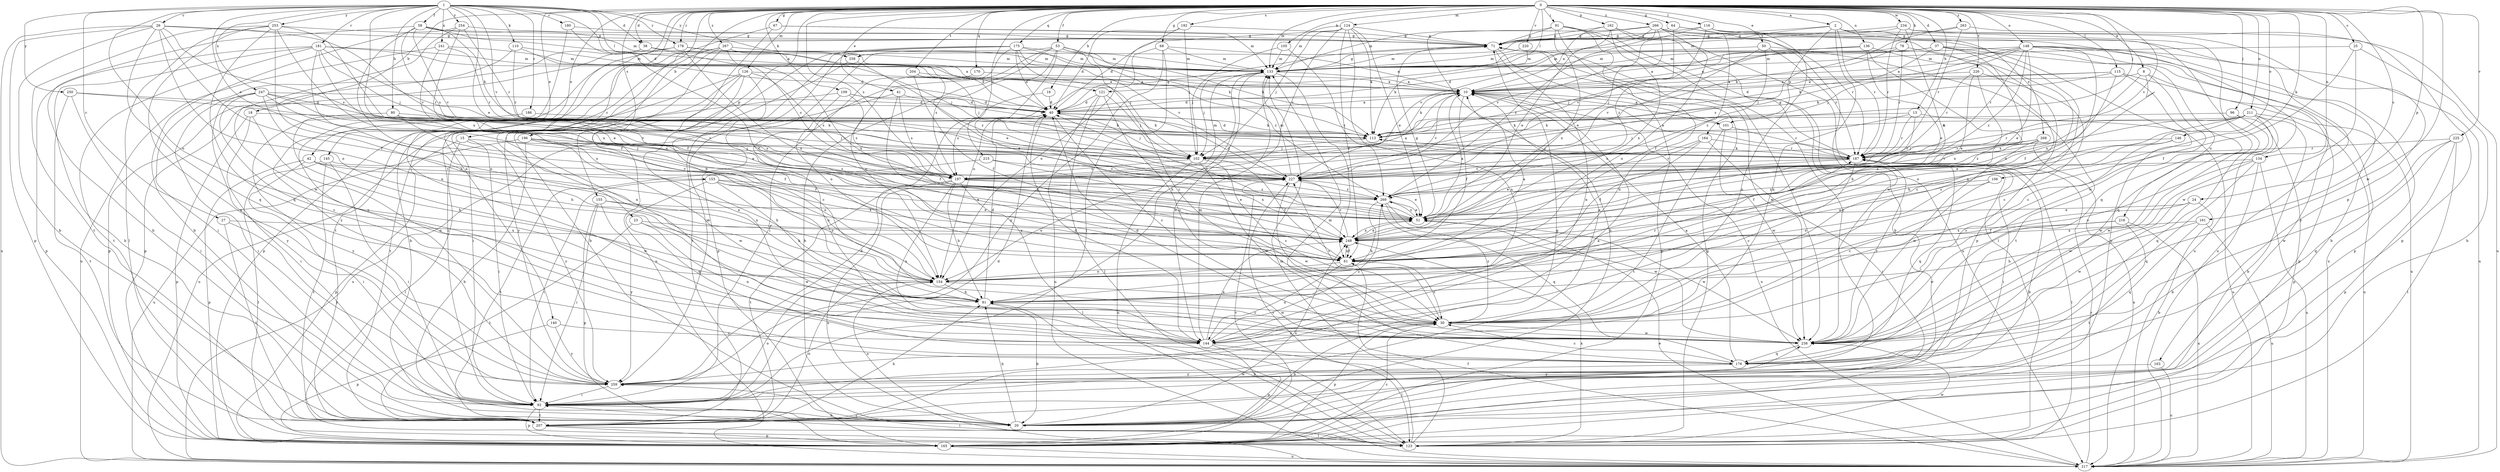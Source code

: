 strict digraph  {
0;
1;
2;
8;
10;
13;
15;
16;
18;
20;
23;
24;
25;
26;
27;
30;
37;
38;
40;
41;
42;
50;
51;
53;
58;
61;
64;
67;
68;
71;
78;
80;
81;
91;
92;
96;
101;
102;
105;
106;
109;
110;
113;
115;
116;
121;
123;
124;
126;
133;
134;
136;
140;
144;
145;
146;
148;
153;
154;
155;
161;
162;
163;
164;
165;
170;
175;
176;
178;
180;
181;
186;
187;
192;
196;
197;
204;
207;
211;
215;
216;
217;
220;
225;
226;
227;
234;
238;
241;
247;
248;
250;
253;
254;
258;
259;
263;
266;
267;
268;
269;
0 -> 2  [label=a];
0 -> 8  [label=a];
0 -> 13  [label=b];
0 -> 15  [label=b];
0 -> 16  [label=b];
0 -> 18  [label=b];
0 -> 23  [label=c];
0 -> 24  [label=c];
0 -> 25  [label=c];
0 -> 37  [label=d];
0 -> 38  [label=d];
0 -> 41  [label=e];
0 -> 42  [label=e];
0 -> 50  [label=e];
0 -> 53  [label=f];
0 -> 64  [label=g];
0 -> 67  [label=g];
0 -> 68  [label=g];
0 -> 78  [label=h];
0 -> 91  [label=i];
0 -> 96  [label=j];
0 -> 101  [label=j];
0 -> 105  [label=k];
0 -> 106  [label=k];
0 -> 109  [label=k];
0 -> 115  [label=l];
0 -> 116  [label=l];
0 -> 121  [label=l];
0 -> 124  [label=m];
0 -> 126  [label=m];
0 -> 133  [label=m];
0 -> 134  [label=n];
0 -> 136  [label=n];
0 -> 140  [label=n];
0 -> 144  [label=n];
0 -> 145  [label=o];
0 -> 146  [label=o];
0 -> 148  [label=o];
0 -> 155  [label=p];
0 -> 161  [label=p];
0 -> 162  [label=p];
0 -> 170  [label=q];
0 -> 175  [label=q];
0 -> 178  [label=r];
0 -> 192  [label=s];
0 -> 196  [label=s];
0 -> 197  [label=s];
0 -> 204  [label=t];
0 -> 211  [label=u];
0 -> 215  [label=u];
0 -> 220  [label=v];
0 -> 225  [label=v];
0 -> 226  [label=v];
0 -> 227  [label=v];
0 -> 234  [label=w];
0 -> 238  [label=w];
0 -> 263  [label=z];
0 -> 266  [label=z];
0 -> 267  [label=z];
1 -> 26  [label=c];
1 -> 27  [label=c];
1 -> 38  [label=d];
1 -> 40  [label=d];
1 -> 51  [label=e];
1 -> 58  [label=f];
1 -> 80  [label=h];
1 -> 110  [label=k];
1 -> 121  [label=l];
1 -> 153  [label=o];
1 -> 154  [label=o];
1 -> 178  [label=r];
1 -> 180  [label=r];
1 -> 181  [label=r];
1 -> 186  [label=r];
1 -> 227  [label=v];
1 -> 241  [label=x];
1 -> 247  [label=x];
1 -> 248  [label=x];
1 -> 250  [label=y];
1 -> 253  [label=y];
1 -> 254  [label=y];
1 -> 258  [label=y];
2 -> 71  [label=g];
2 -> 144  [label=n];
2 -> 163  [label=p];
2 -> 164  [label=p];
2 -> 176  [label=q];
2 -> 187  [label=r];
2 -> 258  [label=y];
2 -> 268  [label=z];
8 -> 10  [label=a];
8 -> 81  [label=h];
8 -> 165  [label=p];
8 -> 216  [label=u];
8 -> 248  [label=x];
10 -> 40  [label=d];
10 -> 61  [label=f];
10 -> 101  [label=j];
10 -> 113  [label=k];
10 -> 217  [label=u];
10 -> 227  [label=v];
13 -> 102  [label=j];
13 -> 113  [label=k];
13 -> 187  [label=r];
13 -> 217  [label=u];
13 -> 227  [label=v];
15 -> 92  [label=i];
15 -> 102  [label=j];
15 -> 123  [label=l];
15 -> 165  [label=p];
15 -> 259  [label=y];
16 -> 40  [label=d];
16 -> 197  [label=s];
18 -> 92  [label=i];
18 -> 113  [label=k];
18 -> 144  [label=n];
18 -> 165  [label=p];
20 -> 81  [label=h];
20 -> 154  [label=o];
20 -> 248  [label=x];
23 -> 144  [label=n];
23 -> 207  [label=t];
23 -> 238  [label=w];
23 -> 248  [label=x];
24 -> 20  [label=b];
24 -> 51  [label=e];
24 -> 61  [label=f];
24 -> 238  [label=w];
25 -> 20  [label=b];
25 -> 61  [label=f];
25 -> 133  [label=m];
25 -> 238  [label=w];
26 -> 20  [label=b];
26 -> 61  [label=f];
26 -> 71  [label=g];
26 -> 154  [label=o];
26 -> 165  [label=p];
26 -> 176  [label=q];
26 -> 197  [label=s];
26 -> 217  [label=u];
26 -> 227  [label=v];
27 -> 207  [label=t];
27 -> 248  [label=x];
27 -> 259  [label=y];
30 -> 10  [label=a];
30 -> 20  [label=b];
30 -> 144  [label=n];
30 -> 165  [label=p];
30 -> 227  [label=v];
30 -> 238  [label=w];
30 -> 269  [label=z];
37 -> 10  [label=a];
37 -> 30  [label=c];
37 -> 40  [label=d];
37 -> 133  [label=m];
37 -> 176  [label=q];
37 -> 197  [label=s];
37 -> 217  [label=u];
37 -> 248  [label=x];
38 -> 133  [label=m];
38 -> 165  [label=p];
38 -> 197  [label=s];
40 -> 10  [label=a];
40 -> 30  [label=c];
40 -> 71  [label=g];
40 -> 102  [label=j];
40 -> 113  [label=k];
41 -> 40  [label=d];
41 -> 61  [label=f];
41 -> 197  [label=s];
41 -> 217  [label=u];
42 -> 92  [label=i];
42 -> 154  [label=o];
42 -> 165  [label=p];
42 -> 227  [label=v];
42 -> 238  [label=w];
50 -> 133  [label=m];
50 -> 187  [label=r];
50 -> 207  [label=t];
50 -> 227  [label=v];
50 -> 269  [label=z];
51 -> 10  [label=a];
51 -> 40  [label=d];
51 -> 71  [label=g];
51 -> 238  [label=w];
51 -> 248  [label=x];
51 -> 269  [label=z];
53 -> 20  [label=b];
53 -> 30  [label=c];
53 -> 51  [label=e];
53 -> 92  [label=i];
53 -> 113  [label=k];
53 -> 133  [label=m];
53 -> 165  [label=p];
53 -> 197  [label=s];
53 -> 269  [label=z];
58 -> 10  [label=a];
58 -> 20  [label=b];
58 -> 71  [label=g];
58 -> 113  [label=k];
58 -> 133  [label=m];
58 -> 154  [label=o];
58 -> 197  [label=s];
58 -> 227  [label=v];
61 -> 10  [label=a];
61 -> 30  [label=c];
61 -> 144  [label=n];
61 -> 154  [label=o];
61 -> 248  [label=x];
64 -> 61  [label=f];
64 -> 71  [label=g];
64 -> 227  [label=v];
64 -> 238  [label=w];
67 -> 71  [label=g];
67 -> 81  [label=h];
67 -> 133  [label=m];
67 -> 207  [label=t];
68 -> 10  [label=a];
68 -> 92  [label=i];
68 -> 133  [label=m];
68 -> 154  [label=o];
68 -> 259  [label=y];
71 -> 133  [label=m];
71 -> 144  [label=n];
71 -> 165  [label=p];
71 -> 238  [label=w];
78 -> 61  [label=f];
78 -> 102  [label=j];
78 -> 133  [label=m];
78 -> 187  [label=r];
80 -> 61  [label=f];
80 -> 81  [label=h];
80 -> 102  [label=j];
80 -> 113  [label=k];
80 -> 197  [label=s];
81 -> 20  [label=b];
81 -> 30  [label=c];
81 -> 40  [label=d];
81 -> 187  [label=r];
91 -> 20  [label=b];
91 -> 71  [label=g];
91 -> 144  [label=n];
91 -> 217  [label=u];
91 -> 238  [label=w];
91 -> 248  [label=x];
91 -> 259  [label=y];
92 -> 20  [label=b];
92 -> 40  [label=d];
92 -> 71  [label=g];
92 -> 154  [label=o];
92 -> 165  [label=p];
92 -> 207  [label=t];
92 -> 238  [label=w];
96 -> 113  [label=k];
96 -> 165  [label=p];
96 -> 238  [label=w];
101 -> 10  [label=a];
101 -> 187  [label=r];
101 -> 207  [label=t];
101 -> 238  [label=w];
102 -> 30  [label=c];
102 -> 61  [label=f];
102 -> 197  [label=s];
102 -> 217  [label=u];
102 -> 238  [label=w];
105 -> 102  [label=j];
105 -> 133  [label=m];
105 -> 269  [label=z];
106 -> 30  [label=c];
106 -> 154  [label=o];
106 -> 269  [label=z];
109 -> 40  [label=d];
109 -> 113  [label=k];
109 -> 144  [label=n];
109 -> 197  [label=s];
109 -> 217  [label=u];
110 -> 40  [label=d];
110 -> 92  [label=i];
110 -> 133  [label=m];
110 -> 187  [label=r];
113 -> 40  [label=d];
113 -> 102  [label=j];
113 -> 187  [label=r];
115 -> 10  [label=a];
115 -> 30  [label=c];
115 -> 40  [label=d];
115 -> 113  [label=k];
115 -> 154  [label=o];
115 -> 217  [label=u];
116 -> 71  [label=g];
116 -> 144  [label=n];
116 -> 165  [label=p];
116 -> 217  [label=u];
116 -> 227  [label=v];
116 -> 269  [label=z];
121 -> 30  [label=c];
121 -> 40  [label=d];
121 -> 102  [label=j];
121 -> 123  [label=l];
121 -> 217  [label=u];
123 -> 71  [label=g];
123 -> 81  [label=h];
123 -> 92  [label=i];
123 -> 133  [label=m];
123 -> 227  [label=v];
123 -> 238  [label=w];
123 -> 248  [label=x];
123 -> 259  [label=y];
124 -> 40  [label=d];
124 -> 51  [label=e];
124 -> 61  [label=f];
124 -> 71  [label=g];
124 -> 102  [label=j];
124 -> 113  [label=k];
124 -> 133  [label=m];
124 -> 144  [label=n];
124 -> 197  [label=s];
126 -> 10  [label=a];
126 -> 30  [label=c];
126 -> 92  [label=i];
126 -> 144  [label=n];
126 -> 197  [label=s];
126 -> 207  [label=t];
126 -> 259  [label=y];
133 -> 10  [label=a];
133 -> 61  [label=f];
133 -> 71  [label=g];
133 -> 81  [label=h];
133 -> 102  [label=j];
133 -> 144  [label=n];
134 -> 20  [label=b];
134 -> 154  [label=o];
134 -> 176  [label=q];
134 -> 197  [label=s];
134 -> 217  [label=u];
134 -> 238  [label=w];
136 -> 10  [label=a];
136 -> 30  [label=c];
136 -> 51  [label=e];
136 -> 81  [label=h];
136 -> 102  [label=j];
136 -> 133  [label=m];
140 -> 144  [label=n];
140 -> 165  [label=p];
140 -> 259  [label=y];
144 -> 40  [label=d];
144 -> 123  [label=l];
144 -> 133  [label=m];
144 -> 165  [label=p];
144 -> 248  [label=x];
144 -> 269  [label=z];
145 -> 92  [label=i];
145 -> 123  [label=l];
145 -> 207  [label=t];
145 -> 227  [label=v];
146 -> 30  [label=c];
146 -> 154  [label=o];
146 -> 187  [label=r];
148 -> 10  [label=a];
148 -> 20  [label=b];
148 -> 51  [label=e];
148 -> 102  [label=j];
148 -> 113  [label=k];
148 -> 133  [label=m];
148 -> 165  [label=p];
148 -> 187  [label=r];
148 -> 217  [label=u];
148 -> 248  [label=x];
148 -> 259  [label=y];
148 -> 269  [label=z];
153 -> 51  [label=e];
153 -> 81  [label=h];
153 -> 92  [label=i];
153 -> 154  [label=o];
153 -> 176  [label=q];
153 -> 248  [label=x];
153 -> 269  [label=z];
154 -> 81  [label=h];
154 -> 238  [label=w];
155 -> 51  [label=e];
155 -> 92  [label=i];
155 -> 165  [label=p];
155 -> 248  [label=x];
155 -> 259  [label=y];
161 -> 81  [label=h];
161 -> 176  [label=q];
161 -> 217  [label=u];
161 -> 248  [label=x];
162 -> 10  [label=a];
162 -> 20  [label=b];
162 -> 51  [label=e];
162 -> 71  [label=g];
162 -> 123  [label=l];
162 -> 248  [label=x];
163 -> 217  [label=u];
163 -> 259  [label=y];
164 -> 61  [label=f];
164 -> 92  [label=i];
164 -> 187  [label=r];
164 -> 197  [label=s];
164 -> 227  [label=v];
165 -> 30  [label=c];
165 -> 217  [label=u];
165 -> 227  [label=v];
170 -> 10  [label=a];
170 -> 154  [label=o];
175 -> 40  [label=d];
175 -> 102  [label=j];
175 -> 113  [label=k];
175 -> 133  [label=m];
175 -> 154  [label=o];
175 -> 207  [label=t];
175 -> 217  [label=u];
175 -> 227  [label=v];
175 -> 259  [label=y];
176 -> 10  [label=a];
176 -> 30  [label=c];
176 -> 133  [label=m];
176 -> 259  [label=y];
178 -> 10  [label=a];
178 -> 133  [label=m];
178 -> 165  [label=p];
178 -> 248  [label=x];
178 -> 259  [label=y];
180 -> 61  [label=f];
180 -> 71  [label=g];
180 -> 259  [label=y];
181 -> 20  [label=b];
181 -> 40  [label=d];
181 -> 102  [label=j];
181 -> 133  [label=m];
181 -> 154  [label=o];
181 -> 165  [label=p];
181 -> 187  [label=r];
181 -> 207  [label=t];
181 -> 248  [label=x];
186 -> 113  [label=k];
186 -> 259  [label=y];
187 -> 10  [label=a];
187 -> 20  [label=b];
187 -> 30  [label=c];
187 -> 51  [label=e];
187 -> 71  [label=g];
187 -> 92  [label=i];
187 -> 113  [label=k];
187 -> 123  [label=l];
187 -> 176  [label=q];
187 -> 227  [label=v];
192 -> 40  [label=d];
192 -> 71  [label=g];
192 -> 102  [label=j];
192 -> 154  [label=o];
196 -> 20  [label=b];
196 -> 81  [label=h];
196 -> 102  [label=j];
196 -> 154  [label=o];
196 -> 217  [label=u];
196 -> 238  [label=w];
196 -> 269  [label=z];
197 -> 10  [label=a];
197 -> 51  [label=e];
197 -> 81  [label=h];
197 -> 123  [label=l];
197 -> 133  [label=m];
197 -> 144  [label=n];
197 -> 207  [label=t];
197 -> 217  [label=u];
197 -> 269  [label=z];
204 -> 10  [label=a];
204 -> 51  [label=e];
204 -> 61  [label=f];
204 -> 102  [label=j];
207 -> 81  [label=h];
207 -> 123  [label=l];
207 -> 154  [label=o];
207 -> 165  [label=p];
211 -> 20  [label=b];
211 -> 51  [label=e];
211 -> 113  [label=k];
211 -> 176  [label=q];
211 -> 187  [label=r];
211 -> 217  [label=u];
211 -> 238  [label=w];
211 -> 248  [label=x];
211 -> 269  [label=z];
215 -> 207  [label=t];
215 -> 227  [label=v];
215 -> 248  [label=x];
216 -> 207  [label=t];
216 -> 217  [label=u];
216 -> 238  [label=w];
216 -> 248  [label=x];
217 -> 51  [label=e];
217 -> 61  [label=f];
217 -> 187  [label=r];
220 -> 113  [label=k];
220 -> 133  [label=m];
225 -> 123  [label=l];
225 -> 165  [label=p];
225 -> 176  [label=q];
225 -> 187  [label=r];
225 -> 238  [label=w];
226 -> 10  [label=a];
226 -> 30  [label=c];
226 -> 51  [label=e];
226 -> 187  [label=r];
226 -> 248  [label=x];
227 -> 40  [label=d];
227 -> 51  [label=e];
227 -> 133  [label=m];
227 -> 154  [label=o];
227 -> 238  [label=w];
227 -> 269  [label=z];
234 -> 51  [label=e];
234 -> 71  [label=g];
234 -> 133  [label=m];
234 -> 187  [label=r];
234 -> 217  [label=u];
234 -> 238  [label=w];
238 -> 40  [label=d];
238 -> 176  [label=q];
238 -> 187  [label=r];
241 -> 51  [label=e];
241 -> 133  [label=m];
241 -> 187  [label=r];
241 -> 217  [label=u];
247 -> 30  [label=c];
247 -> 40  [label=d];
247 -> 51  [label=e];
247 -> 61  [label=f];
247 -> 81  [label=h];
247 -> 92  [label=i];
247 -> 227  [label=v];
247 -> 259  [label=y];
248 -> 51  [label=e];
248 -> 61  [label=f];
248 -> 227  [label=v];
250 -> 40  [label=d];
250 -> 92  [label=i];
250 -> 207  [label=t];
250 -> 227  [label=v];
253 -> 61  [label=f];
253 -> 71  [label=g];
253 -> 81  [label=h];
253 -> 123  [label=l];
253 -> 176  [label=q];
253 -> 207  [label=t];
253 -> 248  [label=x];
253 -> 259  [label=y];
254 -> 20  [label=b];
254 -> 61  [label=f];
254 -> 71  [label=g];
254 -> 187  [label=r];
254 -> 238  [label=w];
258 -> 20  [label=b];
258 -> 269  [label=z];
259 -> 10  [label=a];
259 -> 40  [label=d];
259 -> 92  [label=i];
263 -> 71  [label=g];
263 -> 113  [label=k];
263 -> 165  [label=p];
263 -> 187  [label=r];
266 -> 51  [label=e];
266 -> 71  [label=g];
266 -> 133  [label=m];
266 -> 154  [label=o];
266 -> 165  [label=p];
266 -> 187  [label=r];
266 -> 217  [label=u];
266 -> 227  [label=v];
266 -> 269  [label=z];
267 -> 20  [label=b];
267 -> 92  [label=i];
267 -> 102  [label=j];
267 -> 133  [label=m];
267 -> 144  [label=n];
267 -> 165  [label=p];
267 -> 248  [label=x];
268 -> 61  [label=f];
268 -> 102  [label=j];
268 -> 217  [label=u];
268 -> 227  [label=v];
268 -> 238  [label=w];
269 -> 51  [label=e];
269 -> 81  [label=h];
269 -> 176  [label=q];
269 -> 238  [label=w];
}
